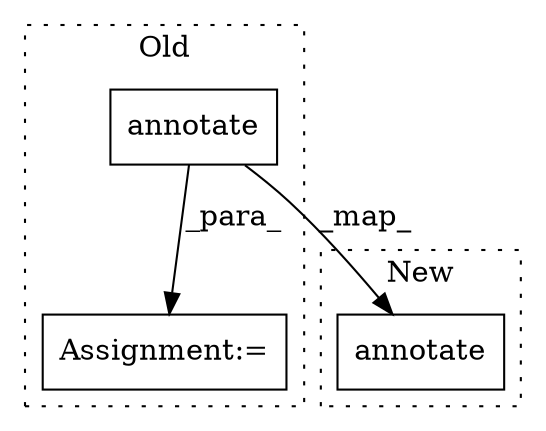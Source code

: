 digraph G {
subgraph cluster0 {
1 [label="annotate" a="32" s="987,1183" l="9,1" shape="box"];
3 [label="Assignment:=" a="7" s="983" l="1" shape="box"];
label = "Old";
style="dotted";
}
subgraph cluster1 {
2 [label="annotate" a="32" s="914,1047" l="14,1" shape="box"];
label = "New";
style="dotted";
}
1 -> 3 [label="_para_"];
1 -> 2 [label="_map_"];
}